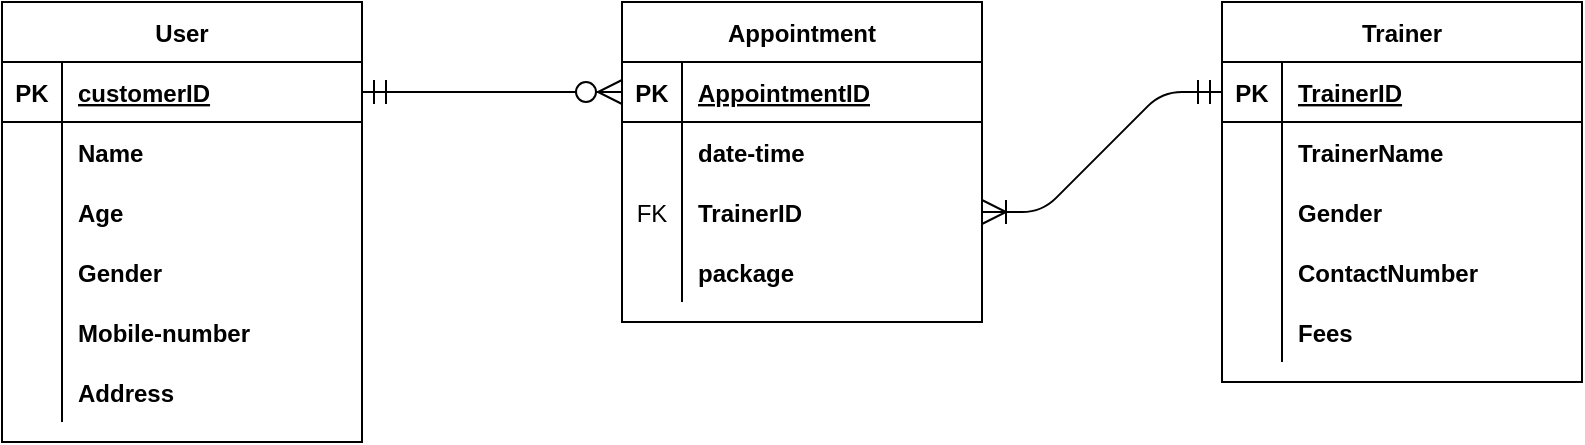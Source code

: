 <mxfile version="14.9.6" type="github">
  <diagram id="VqfFwKNrHKlWWVpaTt3_" name="Page-1">
    <mxGraphModel dx="1038" dy="547" grid="1" gridSize="10" guides="1" tooltips="1" connect="1" arrows="1" fold="1" page="1" pageScale="1" pageWidth="850" pageHeight="1100" math="0" shadow="0">
      <root>
        <mxCell id="0" />
        <mxCell id="1" parent="0" />
        <mxCell id="1_jUd6Ar1OpS5Io9dOAv-1" value="User" style="shape=table;startSize=30;container=1;collapsible=1;childLayout=tableLayout;fixedRows=1;rowLines=0;fontStyle=1;align=center;resizeLast=1;" vertex="1" parent="1">
          <mxGeometry x="70" y="100" width="180" height="220" as="geometry" />
        </mxCell>
        <mxCell id="1_jUd6Ar1OpS5Io9dOAv-2" value="" style="shape=partialRectangle;collapsible=0;dropTarget=0;pointerEvents=0;fillColor=none;top=0;left=0;bottom=1;right=0;points=[[0,0.5],[1,0.5]];portConstraint=eastwest;" vertex="1" parent="1_jUd6Ar1OpS5Io9dOAv-1">
          <mxGeometry y="30" width="180" height="30" as="geometry" />
        </mxCell>
        <mxCell id="1_jUd6Ar1OpS5Io9dOAv-3" value="PK" style="shape=partialRectangle;connectable=0;fillColor=none;top=0;left=0;bottom=0;right=0;fontStyle=1;overflow=hidden;" vertex="1" parent="1_jUd6Ar1OpS5Io9dOAv-2">
          <mxGeometry width="30" height="30" as="geometry" />
        </mxCell>
        <mxCell id="1_jUd6Ar1OpS5Io9dOAv-4" value="customerID" style="shape=partialRectangle;connectable=0;fillColor=none;top=0;left=0;bottom=0;right=0;align=left;spacingLeft=6;fontStyle=5;overflow=hidden;" vertex="1" parent="1_jUd6Ar1OpS5Io9dOAv-2">
          <mxGeometry x="30" width="150" height="30" as="geometry" />
        </mxCell>
        <mxCell id="1_jUd6Ar1OpS5Io9dOAv-5" value="" style="shape=partialRectangle;collapsible=0;dropTarget=0;pointerEvents=0;fillColor=none;top=0;left=0;bottom=0;right=0;points=[[0,0.5],[1,0.5]];portConstraint=eastwest;" vertex="1" parent="1_jUd6Ar1OpS5Io9dOAv-1">
          <mxGeometry y="60" width="180" height="30" as="geometry" />
        </mxCell>
        <mxCell id="1_jUd6Ar1OpS5Io9dOAv-6" value="" style="shape=partialRectangle;connectable=0;fillColor=none;top=0;left=0;bottom=0;right=0;editable=1;overflow=hidden;" vertex="1" parent="1_jUd6Ar1OpS5Io9dOAv-5">
          <mxGeometry width="30" height="30" as="geometry" />
        </mxCell>
        <mxCell id="1_jUd6Ar1OpS5Io9dOAv-7" value="Name    " style="shape=partialRectangle;connectable=0;fillColor=none;top=0;left=0;bottom=0;right=0;align=left;spacingLeft=6;overflow=hidden;fontStyle=1" vertex="1" parent="1_jUd6Ar1OpS5Io9dOAv-5">
          <mxGeometry x="30" width="150" height="30" as="geometry" />
        </mxCell>
        <mxCell id="1_jUd6Ar1OpS5Io9dOAv-8" value="" style="shape=partialRectangle;collapsible=0;dropTarget=0;pointerEvents=0;fillColor=none;top=0;left=0;bottom=0;right=0;points=[[0,0.5],[1,0.5]];portConstraint=eastwest;" vertex="1" parent="1_jUd6Ar1OpS5Io9dOAv-1">
          <mxGeometry y="90" width="180" height="30" as="geometry" />
        </mxCell>
        <mxCell id="1_jUd6Ar1OpS5Io9dOAv-9" value="" style="shape=partialRectangle;connectable=0;fillColor=none;top=0;left=0;bottom=0;right=0;editable=1;overflow=hidden;" vertex="1" parent="1_jUd6Ar1OpS5Io9dOAv-8">
          <mxGeometry width="30" height="30" as="geometry" />
        </mxCell>
        <mxCell id="1_jUd6Ar1OpS5Io9dOAv-10" value="Age" style="shape=partialRectangle;connectable=0;fillColor=none;top=0;left=0;bottom=0;right=0;align=left;spacingLeft=6;overflow=hidden;fontStyle=1" vertex="1" parent="1_jUd6Ar1OpS5Io9dOAv-8">
          <mxGeometry x="30" width="150" height="30" as="geometry" />
        </mxCell>
        <mxCell id="1_jUd6Ar1OpS5Io9dOAv-11" value="" style="shape=partialRectangle;collapsible=0;dropTarget=0;pointerEvents=0;fillColor=none;top=0;left=0;bottom=0;right=0;points=[[0,0.5],[1,0.5]];portConstraint=eastwest;" vertex="1" parent="1_jUd6Ar1OpS5Io9dOAv-1">
          <mxGeometry y="120" width="180" height="30" as="geometry" />
        </mxCell>
        <mxCell id="1_jUd6Ar1OpS5Io9dOAv-12" value="" style="shape=partialRectangle;connectable=0;fillColor=none;top=0;left=0;bottom=0;right=0;editable=1;overflow=hidden;" vertex="1" parent="1_jUd6Ar1OpS5Io9dOAv-11">
          <mxGeometry width="30" height="30" as="geometry" />
        </mxCell>
        <mxCell id="1_jUd6Ar1OpS5Io9dOAv-13" value="Gender" style="shape=partialRectangle;connectable=0;fillColor=none;top=0;left=0;bottom=0;right=0;align=left;spacingLeft=6;overflow=hidden;fontStyle=1" vertex="1" parent="1_jUd6Ar1OpS5Io9dOAv-11">
          <mxGeometry x="30" width="150" height="30" as="geometry" />
        </mxCell>
        <mxCell id="1_jUd6Ar1OpS5Io9dOAv-14" value="" style="shape=partialRectangle;collapsible=0;dropTarget=0;pointerEvents=0;fillColor=none;top=0;left=0;bottom=0;right=0;points=[[0,0.5],[1,0.5]];portConstraint=eastwest;" vertex="1" parent="1_jUd6Ar1OpS5Io9dOAv-1">
          <mxGeometry y="150" width="180" height="30" as="geometry" />
        </mxCell>
        <mxCell id="1_jUd6Ar1OpS5Io9dOAv-15" value="" style="shape=partialRectangle;connectable=0;fillColor=none;top=0;left=0;bottom=0;right=0;editable=1;overflow=hidden;" vertex="1" parent="1_jUd6Ar1OpS5Io9dOAv-14">
          <mxGeometry width="30" height="30" as="geometry" />
        </mxCell>
        <mxCell id="1_jUd6Ar1OpS5Io9dOAv-16" value="Mobile-number" style="shape=partialRectangle;connectable=0;fillColor=none;top=0;left=0;bottom=0;right=0;align=left;spacingLeft=6;overflow=hidden;fontStyle=1" vertex="1" parent="1_jUd6Ar1OpS5Io9dOAv-14">
          <mxGeometry x="30" width="150" height="30" as="geometry" />
        </mxCell>
        <mxCell id="1_jUd6Ar1OpS5Io9dOAv-33" value="" style="shape=partialRectangle;collapsible=0;dropTarget=0;pointerEvents=0;fillColor=none;top=0;left=0;bottom=0;right=0;points=[[0,0.5],[1,0.5]];portConstraint=eastwest;" vertex="1" parent="1_jUd6Ar1OpS5Io9dOAv-1">
          <mxGeometry y="180" width="180" height="30" as="geometry" />
        </mxCell>
        <mxCell id="1_jUd6Ar1OpS5Io9dOAv-34" value="" style="shape=partialRectangle;connectable=0;fillColor=none;top=0;left=0;bottom=0;right=0;editable=1;overflow=hidden;" vertex="1" parent="1_jUd6Ar1OpS5Io9dOAv-33">
          <mxGeometry width="30" height="30" as="geometry" />
        </mxCell>
        <mxCell id="1_jUd6Ar1OpS5Io9dOAv-35" value="Address" style="shape=partialRectangle;connectable=0;fillColor=none;top=0;left=0;bottom=0;right=0;align=left;spacingLeft=6;overflow=hidden;fontStyle=1" vertex="1" parent="1_jUd6Ar1OpS5Io9dOAv-33">
          <mxGeometry x="30" width="150" height="30" as="geometry" />
        </mxCell>
        <mxCell id="1_jUd6Ar1OpS5Io9dOAv-36" value="Appointment" style="shape=table;startSize=30;container=1;collapsible=1;childLayout=tableLayout;fixedRows=1;rowLines=0;fontStyle=1;align=center;resizeLast=1;" vertex="1" parent="1">
          <mxGeometry x="380" y="100" width="180" height="160" as="geometry" />
        </mxCell>
        <mxCell id="1_jUd6Ar1OpS5Io9dOAv-37" value="" style="shape=partialRectangle;collapsible=0;dropTarget=0;pointerEvents=0;fillColor=none;top=0;left=0;bottom=1;right=0;points=[[0,0.5],[1,0.5]];portConstraint=eastwest;" vertex="1" parent="1_jUd6Ar1OpS5Io9dOAv-36">
          <mxGeometry y="30" width="180" height="30" as="geometry" />
        </mxCell>
        <mxCell id="1_jUd6Ar1OpS5Io9dOAv-38" value="PK" style="shape=partialRectangle;connectable=0;fillColor=none;top=0;left=0;bottom=0;right=0;fontStyle=1;overflow=hidden;" vertex="1" parent="1_jUd6Ar1OpS5Io9dOAv-37">
          <mxGeometry width="30" height="30" as="geometry" />
        </mxCell>
        <mxCell id="1_jUd6Ar1OpS5Io9dOAv-39" value="AppointmentID" style="shape=partialRectangle;connectable=0;fillColor=none;top=0;left=0;bottom=0;right=0;align=left;spacingLeft=6;fontStyle=5;overflow=hidden;" vertex="1" parent="1_jUd6Ar1OpS5Io9dOAv-37">
          <mxGeometry x="30" width="150" height="30" as="geometry" />
        </mxCell>
        <mxCell id="1_jUd6Ar1OpS5Io9dOAv-40" value="" style="shape=partialRectangle;collapsible=0;dropTarget=0;pointerEvents=0;fillColor=none;top=0;left=0;bottom=0;right=0;points=[[0,0.5],[1,0.5]];portConstraint=eastwest;" vertex="1" parent="1_jUd6Ar1OpS5Io9dOAv-36">
          <mxGeometry y="60" width="180" height="30" as="geometry" />
        </mxCell>
        <mxCell id="1_jUd6Ar1OpS5Io9dOAv-41" value="" style="shape=partialRectangle;connectable=0;fillColor=none;top=0;left=0;bottom=0;right=0;editable=1;overflow=hidden;" vertex="1" parent="1_jUd6Ar1OpS5Io9dOAv-40">
          <mxGeometry width="30" height="30" as="geometry" />
        </mxCell>
        <mxCell id="1_jUd6Ar1OpS5Io9dOAv-42" value="date-time" style="shape=partialRectangle;connectable=0;fillColor=none;top=0;left=0;bottom=0;right=0;align=left;spacingLeft=6;overflow=hidden;fontStyle=1" vertex="1" parent="1_jUd6Ar1OpS5Io9dOAv-40">
          <mxGeometry x="30" width="150" height="30" as="geometry" />
        </mxCell>
        <mxCell id="1_jUd6Ar1OpS5Io9dOAv-43" value="" style="shape=partialRectangle;collapsible=0;dropTarget=0;pointerEvents=0;fillColor=none;top=0;left=0;bottom=0;right=0;points=[[0,0.5],[1,0.5]];portConstraint=eastwest;" vertex="1" parent="1_jUd6Ar1OpS5Io9dOAv-36">
          <mxGeometry y="90" width="180" height="30" as="geometry" />
        </mxCell>
        <mxCell id="1_jUd6Ar1OpS5Io9dOAv-44" value="FK" style="shape=partialRectangle;connectable=0;fillColor=none;top=0;left=0;bottom=0;right=0;editable=1;overflow=hidden;" vertex="1" parent="1_jUd6Ar1OpS5Io9dOAv-43">
          <mxGeometry width="30" height="30" as="geometry" />
        </mxCell>
        <mxCell id="1_jUd6Ar1OpS5Io9dOAv-45" value="TrainerID" style="shape=partialRectangle;connectable=0;fillColor=none;top=0;left=0;bottom=0;right=0;align=left;spacingLeft=6;overflow=hidden;fontStyle=1" vertex="1" parent="1_jUd6Ar1OpS5Io9dOAv-43">
          <mxGeometry x="30" width="150" height="30" as="geometry" />
        </mxCell>
        <mxCell id="1_jUd6Ar1OpS5Io9dOAv-46" value="" style="shape=partialRectangle;collapsible=0;dropTarget=0;pointerEvents=0;fillColor=none;top=0;left=0;bottom=0;right=0;points=[[0,0.5],[1,0.5]];portConstraint=eastwest;" vertex="1" parent="1_jUd6Ar1OpS5Io9dOAv-36">
          <mxGeometry y="120" width="180" height="30" as="geometry" />
        </mxCell>
        <mxCell id="1_jUd6Ar1OpS5Io9dOAv-47" value="" style="shape=partialRectangle;connectable=0;fillColor=none;top=0;left=0;bottom=0;right=0;editable=1;overflow=hidden;" vertex="1" parent="1_jUd6Ar1OpS5Io9dOAv-46">
          <mxGeometry width="30" height="30" as="geometry" />
        </mxCell>
        <mxCell id="1_jUd6Ar1OpS5Io9dOAv-48" value="package" style="shape=partialRectangle;connectable=0;fillColor=none;top=0;left=0;bottom=0;right=0;align=left;spacingLeft=6;overflow=hidden;fontStyle=1" vertex="1" parent="1_jUd6Ar1OpS5Io9dOAv-46">
          <mxGeometry x="30" width="150" height="30" as="geometry" />
        </mxCell>
        <mxCell id="1_jUd6Ar1OpS5Io9dOAv-49" value="Trainer" style="shape=table;startSize=30;container=1;collapsible=1;childLayout=tableLayout;fixedRows=1;rowLines=0;fontStyle=1;align=center;resizeLast=1;" vertex="1" parent="1">
          <mxGeometry x="680" y="100" width="180" height="190" as="geometry" />
        </mxCell>
        <mxCell id="1_jUd6Ar1OpS5Io9dOAv-50" value="" style="shape=partialRectangle;collapsible=0;dropTarget=0;pointerEvents=0;fillColor=none;top=0;left=0;bottom=1;right=0;points=[[0,0.5],[1,0.5]];portConstraint=eastwest;" vertex="1" parent="1_jUd6Ar1OpS5Io9dOAv-49">
          <mxGeometry y="30" width="180" height="30" as="geometry" />
        </mxCell>
        <mxCell id="1_jUd6Ar1OpS5Io9dOAv-51" value="PK" style="shape=partialRectangle;connectable=0;fillColor=none;top=0;left=0;bottom=0;right=0;fontStyle=1;overflow=hidden;" vertex="1" parent="1_jUd6Ar1OpS5Io9dOAv-50">
          <mxGeometry width="30" height="30" as="geometry" />
        </mxCell>
        <mxCell id="1_jUd6Ar1OpS5Io9dOAv-52" value="TrainerID" style="shape=partialRectangle;connectable=0;fillColor=none;top=0;left=0;bottom=0;right=0;align=left;spacingLeft=6;fontStyle=5;overflow=hidden;" vertex="1" parent="1_jUd6Ar1OpS5Io9dOAv-50">
          <mxGeometry x="30" width="150" height="30" as="geometry" />
        </mxCell>
        <mxCell id="1_jUd6Ar1OpS5Io9dOAv-53" value="" style="shape=partialRectangle;collapsible=0;dropTarget=0;pointerEvents=0;fillColor=none;top=0;left=0;bottom=0;right=0;points=[[0,0.5],[1,0.5]];portConstraint=eastwest;" vertex="1" parent="1_jUd6Ar1OpS5Io9dOAv-49">
          <mxGeometry y="60" width="180" height="30" as="geometry" />
        </mxCell>
        <mxCell id="1_jUd6Ar1OpS5Io9dOAv-54" value="" style="shape=partialRectangle;connectable=0;fillColor=none;top=0;left=0;bottom=0;right=0;editable=1;overflow=hidden;" vertex="1" parent="1_jUd6Ar1OpS5Io9dOAv-53">
          <mxGeometry width="30" height="30" as="geometry" />
        </mxCell>
        <mxCell id="1_jUd6Ar1OpS5Io9dOAv-55" value="TrainerName" style="shape=partialRectangle;connectable=0;fillColor=none;top=0;left=0;bottom=0;right=0;align=left;spacingLeft=6;overflow=hidden;fontStyle=1" vertex="1" parent="1_jUd6Ar1OpS5Io9dOAv-53">
          <mxGeometry x="30" width="150" height="30" as="geometry" />
        </mxCell>
        <mxCell id="1_jUd6Ar1OpS5Io9dOAv-56" value="" style="shape=partialRectangle;collapsible=0;dropTarget=0;pointerEvents=0;fillColor=none;top=0;left=0;bottom=0;right=0;points=[[0,0.5],[1,0.5]];portConstraint=eastwest;" vertex="1" parent="1_jUd6Ar1OpS5Io9dOAv-49">
          <mxGeometry y="90" width="180" height="30" as="geometry" />
        </mxCell>
        <mxCell id="1_jUd6Ar1OpS5Io9dOAv-57" value="" style="shape=partialRectangle;connectable=0;fillColor=none;top=0;left=0;bottom=0;right=0;editable=1;overflow=hidden;" vertex="1" parent="1_jUd6Ar1OpS5Io9dOAv-56">
          <mxGeometry width="30" height="30" as="geometry" />
        </mxCell>
        <mxCell id="1_jUd6Ar1OpS5Io9dOAv-58" value="Gender" style="shape=partialRectangle;connectable=0;fillColor=none;top=0;left=0;bottom=0;right=0;align=left;spacingLeft=6;overflow=hidden;fontStyle=1" vertex="1" parent="1_jUd6Ar1OpS5Io9dOAv-56">
          <mxGeometry x="30" width="150" height="30" as="geometry" />
        </mxCell>
        <mxCell id="1_jUd6Ar1OpS5Io9dOAv-59" value="" style="shape=partialRectangle;collapsible=0;dropTarget=0;pointerEvents=0;fillColor=none;top=0;left=0;bottom=0;right=0;points=[[0,0.5],[1,0.5]];portConstraint=eastwest;" vertex="1" parent="1_jUd6Ar1OpS5Io9dOAv-49">
          <mxGeometry y="120" width="180" height="30" as="geometry" />
        </mxCell>
        <mxCell id="1_jUd6Ar1OpS5Io9dOAv-60" value="" style="shape=partialRectangle;connectable=0;fillColor=none;top=0;left=0;bottom=0;right=0;editable=1;overflow=hidden;" vertex="1" parent="1_jUd6Ar1OpS5Io9dOAv-59">
          <mxGeometry width="30" height="30" as="geometry" />
        </mxCell>
        <mxCell id="1_jUd6Ar1OpS5Io9dOAv-61" value="ContactNumber" style="shape=partialRectangle;connectable=0;fillColor=none;top=0;left=0;bottom=0;right=0;align=left;spacingLeft=6;overflow=hidden;fontStyle=1" vertex="1" parent="1_jUd6Ar1OpS5Io9dOAv-59">
          <mxGeometry x="30" width="150" height="30" as="geometry" />
        </mxCell>
        <mxCell id="1_jUd6Ar1OpS5Io9dOAv-78" value="" style="shape=partialRectangle;collapsible=0;dropTarget=0;pointerEvents=0;fillColor=none;top=0;left=0;bottom=0;right=0;points=[[0,0.5],[1,0.5]];portConstraint=eastwest;" vertex="1" parent="1_jUd6Ar1OpS5Io9dOAv-49">
          <mxGeometry y="150" width="180" height="30" as="geometry" />
        </mxCell>
        <mxCell id="1_jUd6Ar1OpS5Io9dOAv-79" value="" style="shape=partialRectangle;connectable=0;fillColor=none;top=0;left=0;bottom=0;right=0;editable=1;overflow=hidden;" vertex="1" parent="1_jUd6Ar1OpS5Io9dOAv-78">
          <mxGeometry width="30" height="30" as="geometry" />
        </mxCell>
        <mxCell id="1_jUd6Ar1OpS5Io9dOAv-80" value="Fees" style="shape=partialRectangle;connectable=0;fillColor=none;top=0;left=0;bottom=0;right=0;align=left;spacingLeft=6;overflow=hidden;fontStyle=1" vertex="1" parent="1_jUd6Ar1OpS5Io9dOAv-78">
          <mxGeometry x="30" width="150" height="30" as="geometry" />
        </mxCell>
        <mxCell id="1_jUd6Ar1OpS5Io9dOAv-75" value="" style="edgeStyle=entityRelationEdgeStyle;fontSize=12;html=1;endArrow=ERzeroToMany;startArrow=ERmandOne;exitX=1;exitY=0.5;exitDx=0;exitDy=0;entryX=0;entryY=0.5;entryDx=0;entryDy=0;endSize=10;startSize=10;" edge="1" parent="1" source="1_jUd6Ar1OpS5Io9dOAv-2" target="1_jUd6Ar1OpS5Io9dOAv-37">
          <mxGeometry width="100" height="100" relative="1" as="geometry">
            <mxPoint x="370" y="330" as="sourcePoint" />
            <mxPoint x="470" y="230" as="targetPoint" />
          </mxGeometry>
        </mxCell>
        <mxCell id="1_jUd6Ar1OpS5Io9dOAv-77" value="" style="edgeStyle=entityRelationEdgeStyle;fontSize=12;html=1;endArrow=ERoneToMany;startArrow=ERmandOne;startSize=10;endSize=10;exitX=0;exitY=0.5;exitDx=0;exitDy=0;" edge="1" parent="1" source="1_jUd6Ar1OpS5Io9dOAv-50" target="1_jUd6Ar1OpS5Io9dOAv-43">
          <mxGeometry width="100" height="100" relative="1" as="geometry">
            <mxPoint x="370" y="330" as="sourcePoint" />
            <mxPoint x="470" y="230" as="targetPoint" />
          </mxGeometry>
        </mxCell>
      </root>
    </mxGraphModel>
  </diagram>
</mxfile>
